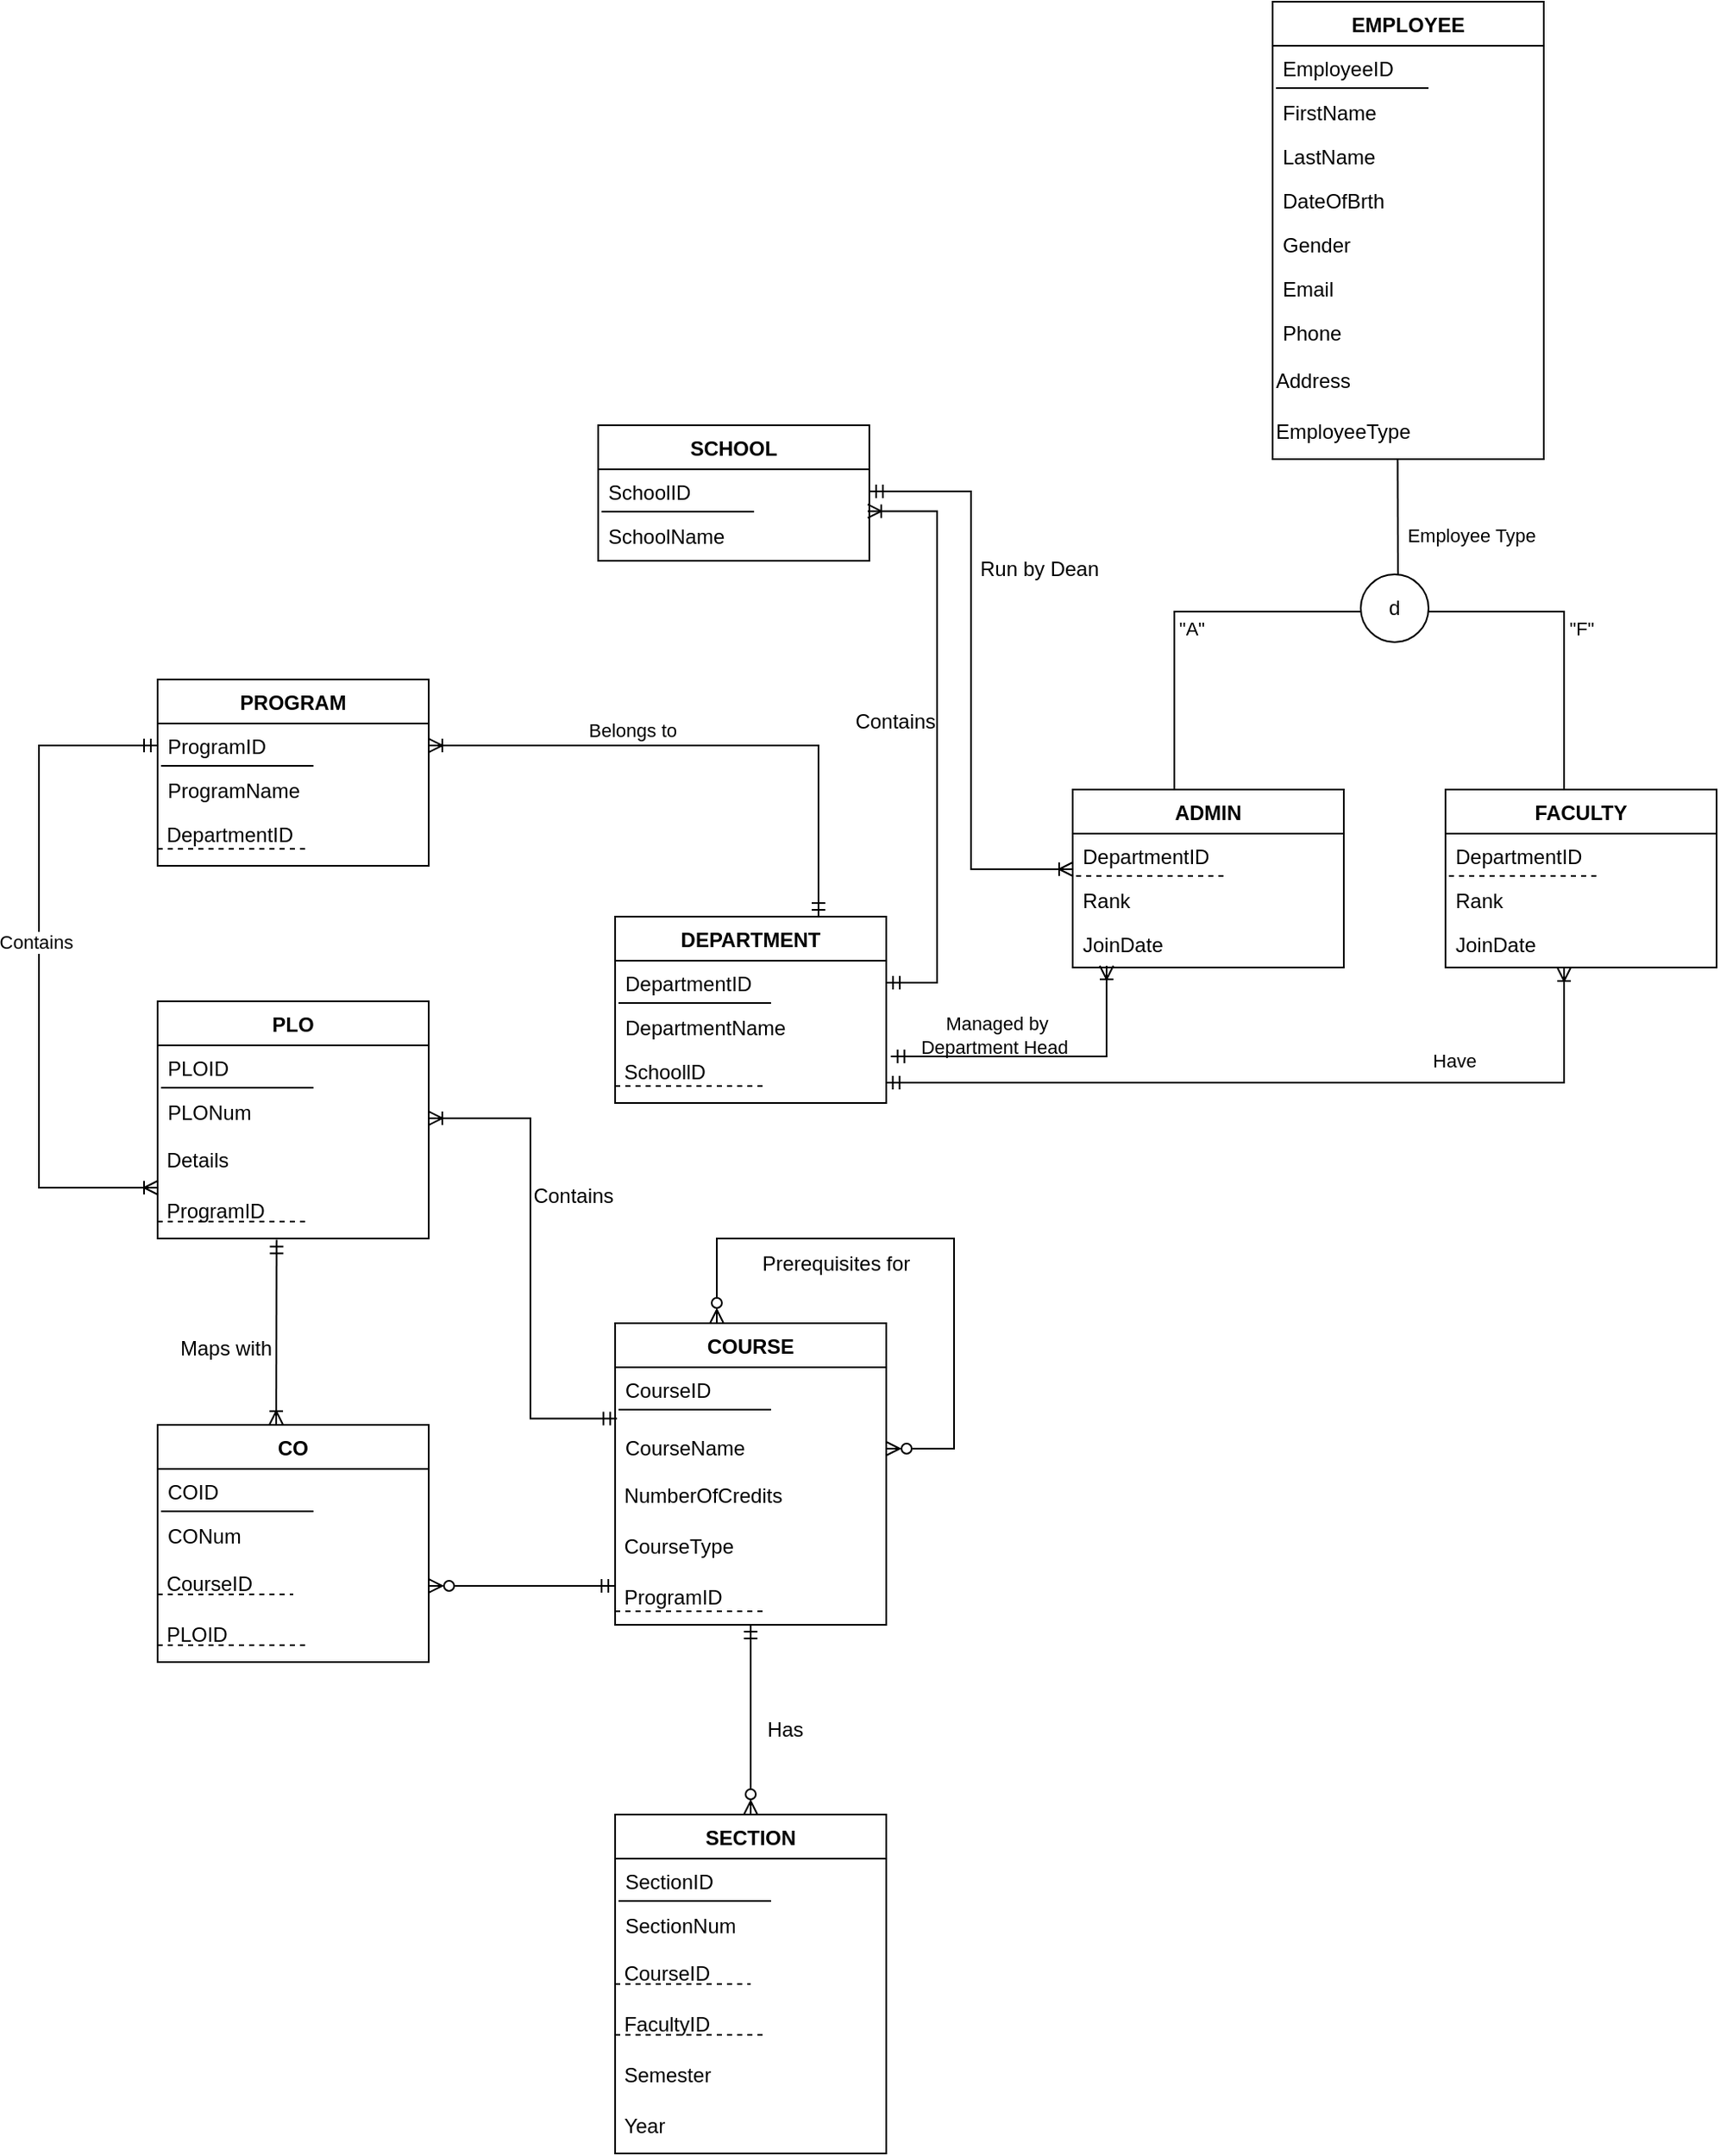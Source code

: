 <mxfile version="20.6.0" type="github">
  <diagram id="C5RBs43oDa-KdzZeNtuy" name="Page-1">
    <mxGraphModel dx="2074" dy="699" grid="1" gridSize="10" guides="1" tooltips="1" connect="1" arrows="1" fold="1" page="1" pageScale="1" pageWidth="827" pageHeight="1169" math="0" shadow="0">
      <root>
        <mxCell id="WIyWlLk6GJQsqaUBKTNV-0" />
        <mxCell id="WIyWlLk6GJQsqaUBKTNV-1" parent="WIyWlLk6GJQsqaUBKTNV-0" />
        <mxCell id="CyVpAFa2aRogbyEzgi_W-122" value="EMPLOYEE" style="swimlane;fontStyle=1;align=center;verticalAlign=top;childLayout=stackLayout;horizontal=1;startSize=26;horizontalStack=0;resizeParent=1;resizeLast=0;collapsible=1;marginBottom=0;rounded=0;shadow=0;strokeWidth=1;" vertex="1" parent="WIyWlLk6GJQsqaUBKTNV-1">
          <mxGeometry x="508" y="120" width="160" height="270" as="geometry">
            <mxRectangle x="550" y="140" width="160" height="26" as="alternateBounds" />
          </mxGeometry>
        </mxCell>
        <mxCell id="CyVpAFa2aRogbyEzgi_W-123" value="EmployeeID" style="text;align=left;verticalAlign=top;spacingLeft=4;spacingRight=4;overflow=hidden;rotatable=0;points=[[0,0.5],[1,0.5]];portConstraint=eastwest;" vertex="1" parent="CyVpAFa2aRogbyEzgi_W-122">
          <mxGeometry y="26" width="160" height="26" as="geometry" />
        </mxCell>
        <mxCell id="CyVpAFa2aRogbyEzgi_W-124" value="" style="endArrow=none;html=1;rounded=0;" edge="1" parent="CyVpAFa2aRogbyEzgi_W-122">
          <mxGeometry width="50" height="50" relative="1" as="geometry">
            <mxPoint x="2" y="51" as="sourcePoint" />
            <mxPoint x="92" y="51" as="targetPoint" />
          </mxGeometry>
        </mxCell>
        <mxCell id="CyVpAFa2aRogbyEzgi_W-125" value="FirstName" style="text;align=left;verticalAlign=top;spacingLeft=4;spacingRight=4;overflow=hidden;rotatable=0;points=[[0,0.5],[1,0.5]];portConstraint=eastwest;rounded=0;shadow=0;html=0;" vertex="1" parent="CyVpAFa2aRogbyEzgi_W-122">
          <mxGeometry y="52" width="160" height="26" as="geometry" />
        </mxCell>
        <mxCell id="CyVpAFa2aRogbyEzgi_W-126" value="LastName" style="text;align=left;verticalAlign=top;spacingLeft=4;spacingRight=4;overflow=hidden;rotatable=0;points=[[0,0.5],[1,0.5]];portConstraint=eastwest;rounded=0;shadow=0;html=0;" vertex="1" parent="CyVpAFa2aRogbyEzgi_W-122">
          <mxGeometry y="78" width="160" height="26" as="geometry" />
        </mxCell>
        <mxCell id="CyVpAFa2aRogbyEzgi_W-127" value="DateOfBrth" style="text;align=left;verticalAlign=top;spacingLeft=4;spacingRight=4;overflow=hidden;rotatable=0;points=[[0,0.5],[1,0.5]];portConstraint=eastwest;rounded=0;shadow=0;html=0;" vertex="1" parent="CyVpAFa2aRogbyEzgi_W-122">
          <mxGeometry y="104" width="160" height="26" as="geometry" />
        </mxCell>
        <mxCell id="CyVpAFa2aRogbyEzgi_W-128" value="Gender&#xa;" style="text;align=left;verticalAlign=top;spacingLeft=4;spacingRight=4;overflow=hidden;rotatable=0;points=[[0,0.5],[1,0.5]];portConstraint=eastwest;rounded=0;shadow=0;html=0;" vertex="1" parent="CyVpAFa2aRogbyEzgi_W-122">
          <mxGeometry y="130" width="160" height="26" as="geometry" />
        </mxCell>
        <mxCell id="CyVpAFa2aRogbyEzgi_W-129" value="Email" style="text;align=left;verticalAlign=top;spacingLeft=4;spacingRight=4;overflow=hidden;rotatable=0;points=[[0,0.5],[1,0.5]];portConstraint=eastwest;" vertex="1" parent="CyVpAFa2aRogbyEzgi_W-122">
          <mxGeometry y="156" width="160" height="26" as="geometry" />
        </mxCell>
        <mxCell id="CyVpAFa2aRogbyEzgi_W-130" value="Phone" style="text;align=left;verticalAlign=top;spacingLeft=4;spacingRight=4;overflow=hidden;rotatable=0;points=[[0,0.5],[1,0.5]];portConstraint=eastwest;" vertex="1" parent="CyVpAFa2aRogbyEzgi_W-122">
          <mxGeometry y="182" width="160" height="28" as="geometry" />
        </mxCell>
        <mxCell id="CyVpAFa2aRogbyEzgi_W-131" value="Address" style="text;html=1;align=left;verticalAlign=top;resizable=0;points=[];autosize=1;strokeColor=none;fillColor=none;" vertex="1" parent="CyVpAFa2aRogbyEzgi_W-122">
          <mxGeometry y="210" width="160" height="30" as="geometry" />
        </mxCell>
        <mxCell id="CyVpAFa2aRogbyEzgi_W-132" value="EmployeeType" style="text;html=1;align=left;verticalAlign=top;resizable=0;points=[];autosize=1;strokeColor=none;fillColor=none;" vertex="1" parent="CyVpAFa2aRogbyEzgi_W-122">
          <mxGeometry y="240" width="160" height="30" as="geometry" />
        </mxCell>
        <mxCell id="CyVpAFa2aRogbyEzgi_W-133" value="" style="endArrow=none;html=1;rounded=0;entryX=0.461;entryY=0.994;entryDx=0;entryDy=0;entryPerimeter=0;" edge="1" parent="WIyWlLk6GJQsqaUBKTNV-1" target="CyVpAFa2aRogbyEzgi_W-132">
          <mxGeometry width="50" height="50" relative="1" as="geometry">
            <mxPoint x="582" y="470" as="sourcePoint" />
            <mxPoint x="630" y="410" as="targetPoint" />
          </mxGeometry>
        </mxCell>
        <mxCell id="CyVpAFa2aRogbyEzgi_W-134" value="d" style="ellipse;whiteSpace=wrap;html=1;aspect=fixed;" vertex="1" parent="WIyWlLk6GJQsqaUBKTNV-1">
          <mxGeometry x="560" y="458" width="40" height="40" as="geometry" />
        </mxCell>
        <mxCell id="CyVpAFa2aRogbyEzgi_W-135" value="" style="endArrow=none;html=1;rounded=0;edgeStyle=orthogonalEdgeStyle;entryX=0;entryY=0.55;entryDx=0;entryDy=0;entryPerimeter=0;" edge="1" parent="WIyWlLk6GJQsqaUBKTNV-1" target="CyVpAFa2aRogbyEzgi_W-134">
          <mxGeometry width="50" height="50" relative="1" as="geometry">
            <mxPoint x="450" y="590" as="sourcePoint" />
            <mxPoint x="550" y="480" as="targetPoint" />
            <Array as="points">
              <mxPoint x="450" y="480" />
            </Array>
          </mxGeometry>
        </mxCell>
        <mxCell id="CyVpAFa2aRogbyEzgi_W-136" value="ADMIN" style="swimlane;fontStyle=1;align=center;verticalAlign=top;childLayout=stackLayout;horizontal=1;startSize=26;horizontalStack=0;resizeParent=1;resizeLast=0;collapsible=1;marginBottom=0;rounded=0;shadow=0;strokeWidth=1;" vertex="1" parent="WIyWlLk6GJQsqaUBKTNV-1">
          <mxGeometry x="390" y="585" width="160" height="105" as="geometry">
            <mxRectangle x="550" y="140" width="160" height="26" as="alternateBounds" />
          </mxGeometry>
        </mxCell>
        <mxCell id="CyVpAFa2aRogbyEzgi_W-137" value="DepartmentID" style="text;align=left;verticalAlign=top;spacingLeft=4;spacingRight=4;overflow=hidden;rotatable=0;points=[[0,0.5],[1,0.5]];portConstraint=eastwest;" vertex="1" parent="CyVpAFa2aRogbyEzgi_W-136">
          <mxGeometry y="26" width="160" height="26" as="geometry" />
        </mxCell>
        <mxCell id="CyVpAFa2aRogbyEzgi_W-138" value="" style="endArrow=none;html=1;rounded=0;dashed=1;" edge="1" parent="CyVpAFa2aRogbyEzgi_W-136">
          <mxGeometry width="50" height="50" relative="1" as="geometry">
            <mxPoint x="2" y="51" as="sourcePoint" />
            <mxPoint x="92" y="51" as="targetPoint" />
          </mxGeometry>
        </mxCell>
        <mxCell id="CyVpAFa2aRogbyEzgi_W-139" value="Rank" style="text;align=left;verticalAlign=top;spacingLeft=4;spacingRight=4;overflow=hidden;rotatable=0;points=[[0,0.5],[1,0.5]];portConstraint=eastwest;rounded=0;shadow=0;html=0;" vertex="1" parent="CyVpAFa2aRogbyEzgi_W-136">
          <mxGeometry y="52" width="160" height="26" as="geometry" />
        </mxCell>
        <mxCell id="CyVpAFa2aRogbyEzgi_W-140" value="JoinDate " style="text;align=left;verticalAlign=top;spacingLeft=4;spacingRight=4;overflow=hidden;rotatable=0;points=[[0,0.5],[1,0.5]];portConstraint=eastwest;rounded=0;shadow=0;html=0;" vertex="1" parent="CyVpAFa2aRogbyEzgi_W-136">
          <mxGeometry y="78" width="160" height="26" as="geometry" />
        </mxCell>
        <mxCell id="CyVpAFa2aRogbyEzgi_W-141" value="FACULTY" style="swimlane;fontStyle=1;align=center;verticalAlign=top;childLayout=stackLayout;horizontal=1;startSize=26;horizontalStack=0;resizeParent=1;resizeLast=0;collapsible=1;marginBottom=0;rounded=0;shadow=0;strokeWidth=1;" vertex="1" parent="WIyWlLk6GJQsqaUBKTNV-1">
          <mxGeometry x="610" y="585" width="160" height="105" as="geometry">
            <mxRectangle x="550" y="140" width="160" height="26" as="alternateBounds" />
          </mxGeometry>
        </mxCell>
        <mxCell id="CyVpAFa2aRogbyEzgi_W-142" value="DepartmentID" style="text;align=left;verticalAlign=top;spacingLeft=4;spacingRight=4;overflow=hidden;rotatable=0;points=[[0,0.5],[1,0.5]];portConstraint=eastwest;" vertex="1" parent="CyVpAFa2aRogbyEzgi_W-141">
          <mxGeometry y="26" width="160" height="26" as="geometry" />
        </mxCell>
        <mxCell id="CyVpAFa2aRogbyEzgi_W-143" value="" style="endArrow=none;html=1;rounded=0;dashed=1;" edge="1" parent="CyVpAFa2aRogbyEzgi_W-141">
          <mxGeometry width="50" height="50" relative="1" as="geometry">
            <mxPoint x="2" y="51" as="sourcePoint" />
            <mxPoint x="92" y="51" as="targetPoint" />
          </mxGeometry>
        </mxCell>
        <mxCell id="CyVpAFa2aRogbyEzgi_W-144" value="Rank" style="text;align=left;verticalAlign=top;spacingLeft=4;spacingRight=4;overflow=hidden;rotatable=0;points=[[0,0.5],[1,0.5]];portConstraint=eastwest;rounded=0;shadow=0;html=0;" vertex="1" parent="CyVpAFa2aRogbyEzgi_W-141">
          <mxGeometry y="52" width="160" height="26" as="geometry" />
        </mxCell>
        <mxCell id="CyVpAFa2aRogbyEzgi_W-145" value="JoinDate " style="text;align=left;verticalAlign=top;spacingLeft=4;spacingRight=4;overflow=hidden;rotatable=0;points=[[0,0.5],[1,0.5]];portConstraint=eastwest;rounded=0;shadow=0;html=0;" vertex="1" parent="CyVpAFa2aRogbyEzgi_W-141">
          <mxGeometry y="78" width="160" height="26" as="geometry" />
        </mxCell>
        <mxCell id="CyVpAFa2aRogbyEzgi_W-146" value="" style="endArrow=none;html=1;rounded=0;edgeStyle=orthogonalEdgeStyle;entryX=1;entryY=0.5;entryDx=0;entryDy=0;" edge="1" parent="WIyWlLk6GJQsqaUBKTNV-1" target="CyVpAFa2aRogbyEzgi_W-134">
          <mxGeometry width="50" height="50" relative="1" as="geometry">
            <mxPoint x="680" y="585" as="sourcePoint" />
            <mxPoint x="790" y="475" as="targetPoint" />
            <Array as="points">
              <mxPoint x="680" y="480" />
              <mxPoint x="600" y="480" />
            </Array>
          </mxGeometry>
        </mxCell>
        <mxCell id="CyVpAFa2aRogbyEzgi_W-147" value="SCHOOL" style="swimlane;fontStyle=1;align=center;verticalAlign=top;childLayout=stackLayout;horizontal=1;startSize=26;horizontalStack=0;resizeParent=1;resizeLast=0;collapsible=1;marginBottom=0;rounded=0;shadow=0;strokeWidth=1;" vertex="1" parent="WIyWlLk6GJQsqaUBKTNV-1">
          <mxGeometry x="110" y="370" width="160" height="80" as="geometry">
            <mxRectangle x="550" y="140" width="160" height="26" as="alternateBounds" />
          </mxGeometry>
        </mxCell>
        <mxCell id="CyVpAFa2aRogbyEzgi_W-148" value="SchoolID" style="text;align=left;verticalAlign=top;spacingLeft=4;spacingRight=4;overflow=hidden;rotatable=0;points=[[0,0.5],[1,0.5]];portConstraint=eastwest;" vertex="1" parent="CyVpAFa2aRogbyEzgi_W-147">
          <mxGeometry y="26" width="160" height="26" as="geometry" />
        </mxCell>
        <mxCell id="CyVpAFa2aRogbyEzgi_W-149" value="" style="endArrow=none;html=1;rounded=0;" edge="1" parent="CyVpAFa2aRogbyEzgi_W-147">
          <mxGeometry width="50" height="50" relative="1" as="geometry">
            <mxPoint x="2" y="51" as="sourcePoint" />
            <mxPoint x="92" y="51" as="targetPoint" />
          </mxGeometry>
        </mxCell>
        <mxCell id="CyVpAFa2aRogbyEzgi_W-150" value="SchoolName" style="text;align=left;verticalAlign=top;spacingLeft=4;spacingRight=4;overflow=hidden;rotatable=0;points=[[0,0.5],[1,0.5]];portConstraint=eastwest;rounded=0;shadow=0;html=0;" vertex="1" parent="CyVpAFa2aRogbyEzgi_W-147">
          <mxGeometry y="52" width="160" height="26" as="geometry" />
        </mxCell>
        <mxCell id="CyVpAFa2aRogbyEzgi_W-151" value="" style="endArrow=ERoneToMany;html=1;rounded=0;edgeStyle=elbowEdgeStyle;exitX=1;exitY=0.5;exitDx=0;exitDy=0;startArrow=ERmandOne;startFill=0;endFill=0;" edge="1" parent="WIyWlLk6GJQsqaUBKTNV-1" source="CyVpAFa2aRogbyEzgi_W-148">
          <mxGeometry width="50" height="50" relative="1" as="geometry">
            <mxPoint x="390" y="470" as="sourcePoint" />
            <mxPoint x="390" y="632" as="targetPoint" />
          </mxGeometry>
        </mxCell>
        <mxCell id="CyVpAFa2aRogbyEzgi_W-152" value="Run by Dean" style="text;html=1;align=center;verticalAlign=middle;resizable=0;points=[];autosize=1;strokeColor=none;fillColor=none;" vertex="1" parent="WIyWlLk6GJQsqaUBKTNV-1">
          <mxGeometry x="325" y="440" width="90" height="30" as="geometry" />
        </mxCell>
        <mxCell id="CyVpAFa2aRogbyEzgi_W-153" value="DEPARTMENT" style="swimlane;fontStyle=1;align=center;verticalAlign=top;childLayout=stackLayout;horizontal=1;startSize=26;horizontalStack=0;resizeParent=1;resizeLast=0;collapsible=1;marginBottom=0;rounded=0;shadow=0;strokeWidth=1;" vertex="1" parent="WIyWlLk6GJQsqaUBKTNV-1">
          <mxGeometry x="120" y="660" width="160" height="110" as="geometry">
            <mxRectangle x="550" y="140" width="160" height="26" as="alternateBounds" />
          </mxGeometry>
        </mxCell>
        <mxCell id="CyVpAFa2aRogbyEzgi_W-154" value="DepartmentID" style="text;align=left;verticalAlign=top;spacingLeft=4;spacingRight=4;overflow=hidden;rotatable=0;points=[[0,0.5],[1,0.5]];portConstraint=eastwest;" vertex="1" parent="CyVpAFa2aRogbyEzgi_W-153">
          <mxGeometry y="26" width="160" height="26" as="geometry" />
        </mxCell>
        <mxCell id="CyVpAFa2aRogbyEzgi_W-155" value="" style="endArrow=none;html=1;rounded=0;" edge="1" parent="CyVpAFa2aRogbyEzgi_W-153">
          <mxGeometry width="50" height="50" relative="1" as="geometry">
            <mxPoint x="2" y="51" as="sourcePoint" />
            <mxPoint x="92" y="51" as="targetPoint" />
          </mxGeometry>
        </mxCell>
        <mxCell id="CyVpAFa2aRogbyEzgi_W-156" value="DepartmentName" style="text;align=left;verticalAlign=top;spacingLeft=4;spacingRight=4;overflow=hidden;rotatable=0;points=[[0,0.5],[1,0.5]];portConstraint=eastwest;rounded=0;shadow=0;html=0;" vertex="1" parent="CyVpAFa2aRogbyEzgi_W-153">
          <mxGeometry y="52" width="160" height="26" as="geometry" />
        </mxCell>
        <mxCell id="CyVpAFa2aRogbyEzgi_W-157" value="&amp;nbsp;SchoollD" style="text;html=1;align=left;verticalAlign=top;resizable=0;points=[];autosize=1;strokeColor=none;fillColor=none;" vertex="1" parent="CyVpAFa2aRogbyEzgi_W-153">
          <mxGeometry y="78" width="160" height="30" as="geometry" />
        </mxCell>
        <mxCell id="CyVpAFa2aRogbyEzgi_W-158" value="" style="endArrow=none;dashed=1;html=1;rounded=0;" edge="1" parent="CyVpAFa2aRogbyEzgi_W-153">
          <mxGeometry width="50" height="50" relative="1" as="geometry">
            <mxPoint y="100" as="sourcePoint" />
            <mxPoint x="90" y="100" as="targetPoint" />
            <Array as="points" />
          </mxGeometry>
        </mxCell>
        <mxCell id="CyVpAFa2aRogbyEzgi_W-159" value="" style="endArrow=ERoneToMany;html=1;rounded=0;edgeStyle=elbowEdgeStyle;entryX=0.994;entryY=0.951;entryDx=0;entryDy=0;entryPerimeter=0;exitX=1;exitY=0.5;exitDx=0;exitDy=0;startArrow=ERmandOne;startFill=0;endFill=0;" edge="1" parent="WIyWlLk6GJQsqaUBKTNV-1" source="CyVpAFa2aRogbyEzgi_W-154" target="CyVpAFa2aRogbyEzgi_W-148">
          <mxGeometry width="50" height="50" relative="1" as="geometry">
            <mxPoint x="330" y="680" as="sourcePoint" />
            <mxPoint x="290" y="430" as="targetPoint" />
            <Array as="points">
              <mxPoint x="310" y="560" />
            </Array>
          </mxGeometry>
        </mxCell>
        <mxCell id="CyVpAFa2aRogbyEzgi_W-160" value="Contains" style="text;html=1;align=center;verticalAlign=middle;resizable=0;points=[];autosize=1;strokeColor=none;fillColor=none;" vertex="1" parent="WIyWlLk6GJQsqaUBKTNV-1">
          <mxGeometry x="250" y="530" width="70" height="30" as="geometry" />
        </mxCell>
        <mxCell id="CyVpAFa2aRogbyEzgi_W-161" value="" style="endArrow=ERoneToMany;html=1;rounded=0;edgeStyle=elbowEdgeStyle;startArrow=ERmandOne;startFill=0;endFill=0;exitX=1.017;exitY=0.152;exitDx=0;exitDy=0;exitPerimeter=0;" edge="1" parent="WIyWlLk6GJQsqaUBKTNV-1" source="CyVpAFa2aRogbyEzgi_W-157" target="CyVpAFa2aRogbyEzgi_W-140">
          <mxGeometry width="50" height="50" relative="1" as="geometry">
            <mxPoint x="290" y="730" as="sourcePoint" />
            <mxPoint x="445.52" y="710" as="targetPoint" />
            <Array as="points">
              <mxPoint x="410" y="750" />
              <mxPoint x="440" y="740" />
              <mxPoint x="440" y="760" />
              <mxPoint x="450" y="879.27" />
            </Array>
          </mxGeometry>
        </mxCell>
        <mxCell id="CyVpAFa2aRogbyEzgi_W-162" value="Managed by &lt;br style=&quot;font-size: 11px;&quot;&gt;Department Head&amp;nbsp;" style="text;html=1;align=center;verticalAlign=middle;resizable=0;points=[];autosize=1;strokeColor=none;fillColor=none;fontSize=11;" vertex="1" parent="WIyWlLk6GJQsqaUBKTNV-1">
          <mxGeometry x="290" y="710" width="110" height="40" as="geometry" />
        </mxCell>
        <mxCell id="CyVpAFa2aRogbyEzgi_W-163" value="" style="endArrow=ERoneToMany;html=1;rounded=0;edgeStyle=elbowEdgeStyle;startArrow=ERmandOne;startFill=0;endFill=0;exitX=0.999;exitY=0.667;exitDx=0;exitDy=0;exitPerimeter=0;" edge="1" parent="WIyWlLk6GJQsqaUBKTNV-1" source="CyVpAFa2aRogbyEzgi_W-157">
          <mxGeometry width="50" height="50" relative="1" as="geometry">
            <mxPoint x="292.72" y="742.56" as="sourcePoint" />
            <mxPoint x="680" y="690" as="targetPoint" />
            <Array as="points">
              <mxPoint x="680" y="780" />
              <mxPoint x="420" y="750" />
              <mxPoint x="450" y="750" />
              <mxPoint x="450" y="770" />
              <mxPoint x="460" y="889.27" />
            </Array>
          </mxGeometry>
        </mxCell>
        <mxCell id="CyVpAFa2aRogbyEzgi_W-164" value="Have" style="text;html=1;align=center;verticalAlign=middle;resizable=0;points=[];autosize=1;strokeColor=none;fillColor=none;fontSize=11;" vertex="1" parent="WIyWlLk6GJQsqaUBKTNV-1">
          <mxGeometry x="590" y="730" width="50" height="30" as="geometry" />
        </mxCell>
        <mxCell id="CyVpAFa2aRogbyEzgi_W-165" value="PROGRAM" style="swimlane;fontStyle=1;align=center;verticalAlign=top;childLayout=stackLayout;horizontal=1;startSize=26;horizontalStack=0;resizeParent=1;resizeLast=0;collapsible=1;marginBottom=0;rounded=0;shadow=0;strokeWidth=1;" vertex="1" parent="WIyWlLk6GJQsqaUBKTNV-1">
          <mxGeometry x="-150" y="520" width="160" height="110" as="geometry">
            <mxRectangle x="550" y="140" width="160" height="26" as="alternateBounds" />
          </mxGeometry>
        </mxCell>
        <mxCell id="CyVpAFa2aRogbyEzgi_W-166" value="ProgramID" style="text;align=left;verticalAlign=top;spacingLeft=4;spacingRight=4;overflow=hidden;rotatable=0;points=[[0,0.5],[1,0.5]];portConstraint=eastwest;" vertex="1" parent="CyVpAFa2aRogbyEzgi_W-165">
          <mxGeometry y="26" width="160" height="26" as="geometry" />
        </mxCell>
        <mxCell id="CyVpAFa2aRogbyEzgi_W-167" value="" style="endArrow=none;html=1;rounded=0;" edge="1" parent="CyVpAFa2aRogbyEzgi_W-165">
          <mxGeometry width="50" height="50" relative="1" as="geometry">
            <mxPoint x="2" y="51" as="sourcePoint" />
            <mxPoint x="92" y="51" as="targetPoint" />
          </mxGeometry>
        </mxCell>
        <mxCell id="CyVpAFa2aRogbyEzgi_W-168" value="ProgramName" style="text;align=left;verticalAlign=top;spacingLeft=4;spacingRight=4;overflow=hidden;rotatable=0;points=[[0,0.5],[1,0.5]];portConstraint=eastwest;rounded=0;shadow=0;html=0;" vertex="1" parent="CyVpAFa2aRogbyEzgi_W-165">
          <mxGeometry y="52" width="160" height="26" as="geometry" />
        </mxCell>
        <mxCell id="CyVpAFa2aRogbyEzgi_W-169" value="&amp;nbsp;DepartmentID" style="text;html=1;align=left;verticalAlign=top;resizable=0;points=[];autosize=1;strokeColor=none;fillColor=none;" vertex="1" parent="CyVpAFa2aRogbyEzgi_W-165">
          <mxGeometry y="78" width="160" height="30" as="geometry" />
        </mxCell>
        <mxCell id="CyVpAFa2aRogbyEzgi_W-170" value="" style="endArrow=none;dashed=1;html=1;rounded=0;" edge="1" parent="CyVpAFa2aRogbyEzgi_W-165">
          <mxGeometry width="50" height="50" relative="1" as="geometry">
            <mxPoint y="100" as="sourcePoint" />
            <mxPoint x="90" y="100" as="targetPoint" />
            <Array as="points" />
          </mxGeometry>
        </mxCell>
        <mxCell id="CyVpAFa2aRogbyEzgi_W-171" value="" style="endArrow=ERoneToMany;html=1;rounded=0;edgeStyle=elbowEdgeStyle;startArrow=ERmandOne;startFill=0;endFill=0;entryX=1;entryY=0.5;entryDx=0;entryDy=0;exitX=0.75;exitY=0;exitDx=0;exitDy=0;" edge="1" parent="WIyWlLk6GJQsqaUBKTNV-1" source="CyVpAFa2aRogbyEzgi_W-153" target="CyVpAFa2aRogbyEzgi_W-166">
          <mxGeometry width="50" height="50" relative="1" as="geometry">
            <mxPoint x="240" y="620" as="sourcePoint" />
            <mxPoint x="240" y="541" as="targetPoint" />
            <Array as="points">
              <mxPoint x="240" y="570" />
              <mxPoint x="270" y="592" />
              <mxPoint x="270" y="612" />
              <mxPoint x="280" y="731.27" />
            </Array>
          </mxGeometry>
        </mxCell>
        <mxCell id="CyVpAFa2aRogbyEzgi_W-172" value="Belongs to" style="text;html=1;align=center;verticalAlign=middle;resizable=0;points=[];autosize=1;strokeColor=none;fillColor=none;fontSize=11;" vertex="1" parent="WIyWlLk6GJQsqaUBKTNV-1">
          <mxGeometry x="90" y="535" width="80" height="30" as="geometry" />
        </mxCell>
        <mxCell id="CyVpAFa2aRogbyEzgi_W-173" value="Employee Type" style="text;html=1;align=center;verticalAlign=middle;resizable=0;points=[];autosize=1;strokeColor=none;fillColor=none;fontSize=11;" vertex="1" parent="WIyWlLk6GJQsqaUBKTNV-1">
          <mxGeometry x="575" y="420" width="100" height="30" as="geometry" />
        </mxCell>
        <mxCell id="CyVpAFa2aRogbyEzgi_W-174" value="&quot;A&quot;" style="text;html=1;align=center;verticalAlign=middle;resizable=0;points=[];autosize=1;strokeColor=none;fillColor=none;fontSize=11;" vertex="1" parent="WIyWlLk6GJQsqaUBKTNV-1">
          <mxGeometry x="440" y="475" width="40" height="30" as="geometry" />
        </mxCell>
        <mxCell id="CyVpAFa2aRogbyEzgi_W-175" value="&quot;F&quot;" style="text;html=1;align=center;verticalAlign=middle;resizable=0;points=[];autosize=1;strokeColor=none;fillColor=none;fontSize=11;" vertex="1" parent="WIyWlLk6GJQsqaUBKTNV-1">
          <mxGeometry x="670" y="475" width="40" height="30" as="geometry" />
        </mxCell>
        <mxCell id="CyVpAFa2aRogbyEzgi_W-176" value="PLO" style="swimlane;fontStyle=1;align=center;verticalAlign=top;childLayout=stackLayout;horizontal=1;startSize=26;horizontalStack=0;resizeParent=1;resizeLast=0;collapsible=1;marginBottom=0;rounded=0;shadow=0;strokeWidth=1;" vertex="1" parent="WIyWlLk6GJQsqaUBKTNV-1">
          <mxGeometry x="-150" y="710" width="160" height="140" as="geometry">
            <mxRectangle x="550" y="140" width="160" height="26" as="alternateBounds" />
          </mxGeometry>
        </mxCell>
        <mxCell id="CyVpAFa2aRogbyEzgi_W-177" value="PLOID" style="text;align=left;verticalAlign=top;spacingLeft=4;spacingRight=4;overflow=hidden;rotatable=0;points=[[0,0.5],[1,0.5]];portConstraint=eastwest;" vertex="1" parent="CyVpAFa2aRogbyEzgi_W-176">
          <mxGeometry y="26" width="160" height="26" as="geometry" />
        </mxCell>
        <mxCell id="CyVpAFa2aRogbyEzgi_W-178" value="" style="endArrow=none;html=1;rounded=0;" edge="1" parent="CyVpAFa2aRogbyEzgi_W-176">
          <mxGeometry width="50" height="50" relative="1" as="geometry">
            <mxPoint x="2" y="51" as="sourcePoint" />
            <mxPoint x="92" y="51" as="targetPoint" />
          </mxGeometry>
        </mxCell>
        <mxCell id="CyVpAFa2aRogbyEzgi_W-179" value="PLONum" style="text;align=left;verticalAlign=top;spacingLeft=4;spacingRight=4;overflow=hidden;rotatable=0;points=[[0,0.5],[1,0.5]];portConstraint=eastwest;rounded=0;shadow=0;html=0;" vertex="1" parent="CyVpAFa2aRogbyEzgi_W-176">
          <mxGeometry y="52" width="160" height="28" as="geometry" />
        </mxCell>
        <mxCell id="CyVpAFa2aRogbyEzgi_W-180" value="&amp;nbsp;Details" style="text;html=1;align=left;verticalAlign=top;resizable=0;points=[];autosize=1;strokeColor=none;fillColor=none;" vertex="1" parent="CyVpAFa2aRogbyEzgi_W-176">
          <mxGeometry y="80" width="160" height="30" as="geometry" />
        </mxCell>
        <mxCell id="CyVpAFa2aRogbyEzgi_W-181" value="&amp;nbsp;ProgramID" style="text;html=1;align=left;verticalAlign=top;resizable=0;points=[];autosize=1;strokeColor=none;fillColor=none;" vertex="1" parent="CyVpAFa2aRogbyEzgi_W-176">
          <mxGeometry y="110" width="160" height="30" as="geometry" />
        </mxCell>
        <mxCell id="CyVpAFa2aRogbyEzgi_W-182" value="" style="endArrow=none;dashed=1;html=1;rounded=0;" edge="1" parent="CyVpAFa2aRogbyEzgi_W-176">
          <mxGeometry width="50" height="50" relative="1" as="geometry">
            <mxPoint y="130" as="sourcePoint" />
            <mxPoint x="90" y="130" as="targetPoint" />
            <Array as="points">
              <mxPoint x="50" y="130" />
            </Array>
          </mxGeometry>
        </mxCell>
        <mxCell id="CyVpAFa2aRogbyEzgi_W-183" value="" style="endArrow=ERoneToMany;html=1;rounded=0;edgeStyle=elbowEdgeStyle;exitX=0;exitY=0.5;exitDx=0;exitDy=0;startArrow=ERmandOne;startFill=0;endFill=0;" edge="1" parent="WIyWlLk6GJQsqaUBKTNV-1" source="CyVpAFa2aRogbyEzgi_W-166">
          <mxGeometry width="50" height="50" relative="1" as="geometry">
            <mxPoint x="-310" y="585" as="sourcePoint" />
            <mxPoint x="-150" y="820" as="targetPoint" />
            <Array as="points">
              <mxPoint x="-220" y="660" />
            </Array>
          </mxGeometry>
        </mxCell>
        <mxCell id="CyVpAFa2aRogbyEzgi_W-184" value="Contains" style="edgeLabel;html=1;align=center;verticalAlign=middle;resizable=0;points=[];fontSize=11;" vertex="1" connectable="0" parent="CyVpAFa2aRogbyEzgi_W-183">
          <mxGeometry x="-0.076" y="-2" relative="1" as="geometry">
            <mxPoint as="offset" />
          </mxGeometry>
        </mxCell>
        <mxCell id="CyVpAFa2aRogbyEzgi_W-185" value="CO" style="swimlane;fontStyle=1;align=center;verticalAlign=top;childLayout=stackLayout;horizontal=1;startSize=26;horizontalStack=0;resizeParent=1;resizeLast=0;collapsible=1;marginBottom=0;rounded=0;shadow=0;strokeWidth=1;" vertex="1" parent="WIyWlLk6GJQsqaUBKTNV-1">
          <mxGeometry x="-150" y="960" width="160" height="140" as="geometry">
            <mxRectangle x="550" y="140" width="160" height="26" as="alternateBounds" />
          </mxGeometry>
        </mxCell>
        <mxCell id="CyVpAFa2aRogbyEzgi_W-186" value="COID" style="text;align=left;verticalAlign=top;spacingLeft=4;spacingRight=4;overflow=hidden;rotatable=0;points=[[0,0.5],[1,0.5]];portConstraint=eastwest;" vertex="1" parent="CyVpAFa2aRogbyEzgi_W-185">
          <mxGeometry y="26" width="160" height="26" as="geometry" />
        </mxCell>
        <mxCell id="CyVpAFa2aRogbyEzgi_W-187" value="" style="endArrow=none;html=1;rounded=0;" edge="1" parent="CyVpAFa2aRogbyEzgi_W-185">
          <mxGeometry width="50" height="50" relative="1" as="geometry">
            <mxPoint x="2" y="51" as="sourcePoint" />
            <mxPoint x="92" y="51" as="targetPoint" />
          </mxGeometry>
        </mxCell>
        <mxCell id="CyVpAFa2aRogbyEzgi_W-188" value="CONum" style="text;align=left;verticalAlign=top;spacingLeft=4;spacingRight=4;overflow=hidden;rotatable=0;points=[[0,0.5],[1,0.5]];portConstraint=eastwest;rounded=0;shadow=0;html=0;" vertex="1" parent="CyVpAFa2aRogbyEzgi_W-185">
          <mxGeometry y="52" width="160" height="28" as="geometry" />
        </mxCell>
        <mxCell id="CyVpAFa2aRogbyEzgi_W-189" value="&amp;nbsp;CourseID" style="text;html=1;align=left;verticalAlign=top;resizable=0;points=[];autosize=1;strokeColor=none;fillColor=none;" vertex="1" parent="CyVpAFa2aRogbyEzgi_W-185">
          <mxGeometry y="80" width="160" height="30" as="geometry" />
        </mxCell>
        <mxCell id="CyVpAFa2aRogbyEzgi_W-190" value="" style="endArrow=none;dashed=1;html=1;rounded=0;fontSize=12;" edge="1" parent="CyVpAFa2aRogbyEzgi_W-185">
          <mxGeometry width="50" height="50" relative="1" as="geometry">
            <mxPoint y="100" as="sourcePoint" />
            <mxPoint x="80" y="100" as="targetPoint" />
          </mxGeometry>
        </mxCell>
        <mxCell id="CyVpAFa2aRogbyEzgi_W-191" value="&amp;nbsp;PLOID" style="text;html=1;align=left;verticalAlign=top;resizable=0;points=[];autosize=1;strokeColor=none;fillColor=none;" vertex="1" parent="CyVpAFa2aRogbyEzgi_W-185">
          <mxGeometry y="110" width="160" height="30" as="geometry" />
        </mxCell>
        <mxCell id="CyVpAFa2aRogbyEzgi_W-192" value="" style="endArrow=none;dashed=1;html=1;rounded=0;" edge="1" parent="CyVpAFa2aRogbyEzgi_W-185">
          <mxGeometry width="50" height="50" relative="1" as="geometry">
            <mxPoint y="130" as="sourcePoint" />
            <mxPoint x="90" y="130" as="targetPoint" />
            <Array as="points">
              <mxPoint x="50" y="130" />
            </Array>
          </mxGeometry>
        </mxCell>
        <mxCell id="CyVpAFa2aRogbyEzgi_W-193" value="" style="endArrow=ERoneToMany;html=1;rounded=0;edgeStyle=elbowEdgeStyle;startArrow=ERmandOne;startFill=0;endFill=0;exitX=0.439;exitY=1.024;exitDx=0;exitDy=0;exitPerimeter=0;entryX=0.439;entryY=-0.001;entryDx=0;entryDy=0;entryPerimeter=0;" edge="1" parent="WIyWlLk6GJQsqaUBKTNV-1" source="CyVpAFa2aRogbyEzgi_W-181" target="CyVpAFa2aRogbyEzgi_W-185">
          <mxGeometry width="50" height="50" relative="1" as="geometry">
            <mxPoint x="-80" y="870" as="sourcePoint" />
            <mxPoint x="-80" y="940" as="targetPoint" />
            <Array as="points">
              <mxPoint x="-80" y="910" />
              <mxPoint x="30.0" y="911" />
              <mxPoint x="60.0" y="901" />
              <mxPoint x="60.0" y="921" />
              <mxPoint x="70.0" y="1040.27" />
            </Array>
          </mxGeometry>
        </mxCell>
        <mxCell id="CyVpAFa2aRogbyEzgi_W-194" value="Maps with" style="text;html=1;align=center;verticalAlign=middle;resizable=0;points=[];autosize=1;strokeColor=none;fillColor=none;fontSize=12;" vertex="1" parent="WIyWlLk6GJQsqaUBKTNV-1">
          <mxGeometry x="-150" y="900" width="80" height="30" as="geometry" />
        </mxCell>
        <mxCell id="CyVpAFa2aRogbyEzgi_W-195" value="COURSE" style="swimlane;fontStyle=1;align=center;verticalAlign=top;childLayout=stackLayout;horizontal=1;startSize=26;horizontalStack=0;resizeParent=1;resizeLast=0;collapsible=1;marginBottom=0;rounded=0;shadow=0;strokeWidth=1;" vertex="1" parent="WIyWlLk6GJQsqaUBKTNV-1">
          <mxGeometry x="120" y="900" width="160" height="178" as="geometry">
            <mxRectangle x="550" y="140" width="160" height="26" as="alternateBounds" />
          </mxGeometry>
        </mxCell>
        <mxCell id="CyVpAFa2aRogbyEzgi_W-196" value="CourseID" style="text;align=left;verticalAlign=top;spacingLeft=4;spacingRight=4;overflow=hidden;rotatable=0;points=[[0,0.5],[1,0.5]];portConstraint=eastwest;" vertex="1" parent="CyVpAFa2aRogbyEzgi_W-195">
          <mxGeometry y="26" width="160" height="34" as="geometry" />
        </mxCell>
        <mxCell id="CyVpAFa2aRogbyEzgi_W-197" value="" style="endArrow=none;html=1;rounded=0;" edge="1" parent="CyVpAFa2aRogbyEzgi_W-195">
          <mxGeometry width="50" height="50" relative="1" as="geometry">
            <mxPoint x="2" y="51" as="sourcePoint" />
            <mxPoint x="92" y="51" as="targetPoint" />
          </mxGeometry>
        </mxCell>
        <mxCell id="CyVpAFa2aRogbyEzgi_W-198" value="CourseName" style="text;align=left;verticalAlign=top;spacingLeft=4;spacingRight=4;overflow=hidden;rotatable=0;points=[[0,0.5],[1,0.5]];portConstraint=eastwest;rounded=0;shadow=0;html=0;" vertex="1" parent="CyVpAFa2aRogbyEzgi_W-195">
          <mxGeometry y="60" width="160" height="28" as="geometry" />
        </mxCell>
        <mxCell id="CyVpAFa2aRogbyEzgi_W-199" value="&amp;nbsp;NumberOfCredits" style="text;html=1;align=left;verticalAlign=top;resizable=0;points=[];autosize=1;strokeColor=none;fillColor=none;" vertex="1" parent="CyVpAFa2aRogbyEzgi_W-195">
          <mxGeometry y="88" width="160" height="30" as="geometry" />
        </mxCell>
        <mxCell id="CyVpAFa2aRogbyEzgi_W-202" value="&amp;nbsp;CourseType" style="text;html=1;align=left;verticalAlign=top;resizable=0;points=[];autosize=1;strokeColor=none;fillColor=none;" vertex="1" parent="CyVpAFa2aRogbyEzgi_W-195">
          <mxGeometry y="118" width="160" height="30" as="geometry" />
        </mxCell>
        <mxCell id="CyVpAFa2aRogbyEzgi_W-200" value="&amp;nbsp;ProgramID" style="text;html=1;align=left;verticalAlign=top;resizable=0;points=[];autosize=1;strokeColor=none;fillColor=none;" vertex="1" parent="CyVpAFa2aRogbyEzgi_W-195">
          <mxGeometry y="148" width="160" height="30" as="geometry" />
        </mxCell>
        <mxCell id="CyVpAFa2aRogbyEzgi_W-201" value="" style="endArrow=none;dashed=1;html=1;rounded=0;" edge="1" parent="CyVpAFa2aRogbyEzgi_W-195">
          <mxGeometry width="50" height="50" relative="1" as="geometry">
            <mxPoint y="170" as="sourcePoint" />
            <mxPoint x="90" y="170" as="targetPoint" />
            <Array as="points">
              <mxPoint x="50" y="170" />
            </Array>
          </mxGeometry>
        </mxCell>
        <mxCell id="CyVpAFa2aRogbyEzgi_W-207" value="" style="endArrow=ERzeroToMany;html=1;rounded=0;edgeStyle=orthogonalEdgeStyle;exitX=1;exitY=0.5;exitDx=0;exitDy=0;startArrow=ERzeroToMany;startFill=0;endFill=0;" edge="1" parent="CyVpAFa2aRogbyEzgi_W-195" source="CyVpAFa2aRogbyEzgi_W-198">
          <mxGeometry width="50" height="50" relative="1" as="geometry">
            <mxPoint x="230" y="80" as="sourcePoint" />
            <mxPoint x="60" as="targetPoint" />
            <Array as="points">
              <mxPoint x="200" y="74" />
              <mxPoint x="200" y="-50" />
              <mxPoint x="60" y="-50" />
            </Array>
          </mxGeometry>
        </mxCell>
        <mxCell id="CyVpAFa2aRogbyEzgi_W-208" value="Prerequisites for" style="text;html=1;align=center;verticalAlign=middle;resizable=0;points=[];autosize=1;strokeColor=none;fillColor=none;" vertex="1" parent="WIyWlLk6GJQsqaUBKTNV-1">
          <mxGeometry x="195" y="850" width="110" height="30" as="geometry" />
        </mxCell>
        <mxCell id="CyVpAFa2aRogbyEzgi_W-209" value="" style="endArrow=ERoneToMany;html=1;rounded=0;edgeStyle=elbowEdgeStyle;startArrow=ERmandOne;startFill=0;endFill=0;exitX=0.007;exitY=0.888;exitDx=0;exitDy=0;exitPerimeter=0;" edge="1" parent="WIyWlLk6GJQsqaUBKTNV-1" source="CyVpAFa2aRogbyEzgi_W-196">
          <mxGeometry width="50" height="50" relative="1" as="geometry">
            <mxPoint x="90" y="990" as="sourcePoint" />
            <mxPoint x="10" y="779" as="targetPoint" />
            <Array as="points">
              <mxPoint x="70" y="950" />
              <mxPoint x="70" y="900" />
              <mxPoint x="260" y="812" />
              <mxPoint x="260" y="832" />
              <mxPoint x="270" y="951.27" />
            </Array>
          </mxGeometry>
        </mxCell>
        <mxCell id="CyVpAFa2aRogbyEzgi_W-210" value="Contains" style="text;html=1;align=center;verticalAlign=middle;resizable=0;points=[];autosize=1;strokeColor=none;fillColor=none;" vertex="1" parent="WIyWlLk6GJQsqaUBKTNV-1">
          <mxGeometry x="60" y="810" width="70" height="30" as="geometry" />
        </mxCell>
        <mxCell id="CyVpAFa2aRogbyEzgi_W-211" value="" style="edgeStyle=orthogonalEdgeStyle;rounded=0;orthogonalLoop=1;jettySize=auto;html=1;startArrow=ERzeroToMany;startFill=0;endArrow=ERmandOne;endFill=0;" edge="1" parent="WIyWlLk6GJQsqaUBKTNV-1" source="CyVpAFa2aRogbyEzgi_W-189" target="CyVpAFa2aRogbyEzgi_W-200">
          <mxGeometry relative="1" as="geometry">
            <Array as="points">
              <mxPoint x="80" y="1055" />
              <mxPoint x="80" y="1055" />
            </Array>
          </mxGeometry>
        </mxCell>
        <mxCell id="CyVpAFa2aRogbyEzgi_W-222" value="" style="edgeStyle=orthogonalEdgeStyle;rounded=0;orthogonalLoop=1;jettySize=auto;html=1;startArrow=ERzeroToMany;startFill=0;endArrow=ERmandOne;endFill=0;" edge="1" parent="WIyWlLk6GJQsqaUBKTNV-1" source="CyVpAFa2aRogbyEzgi_W-212" target="CyVpAFa2aRogbyEzgi_W-200">
          <mxGeometry relative="1" as="geometry" />
        </mxCell>
        <mxCell id="CyVpAFa2aRogbyEzgi_W-212" value="SECTION" style="swimlane;fontStyle=1;align=center;verticalAlign=top;childLayout=stackLayout;horizontal=1;startSize=26;horizontalStack=0;resizeParent=1;resizeLast=0;collapsible=1;marginBottom=0;rounded=0;shadow=0;strokeWidth=1;" vertex="1" parent="WIyWlLk6GJQsqaUBKTNV-1">
          <mxGeometry x="120" y="1190" width="160" height="200" as="geometry">
            <mxRectangle x="550" y="140" width="160" height="26" as="alternateBounds" />
          </mxGeometry>
        </mxCell>
        <mxCell id="CyVpAFa2aRogbyEzgi_W-213" value="SectionID" style="text;align=left;verticalAlign=top;spacingLeft=4;spacingRight=4;overflow=hidden;rotatable=0;points=[[0,0.5],[1,0.5]];portConstraint=eastwest;" vertex="1" parent="CyVpAFa2aRogbyEzgi_W-212">
          <mxGeometry y="26" width="160" height="26" as="geometry" />
        </mxCell>
        <mxCell id="CyVpAFa2aRogbyEzgi_W-214" value="" style="endArrow=none;html=1;rounded=0;" edge="1" parent="CyVpAFa2aRogbyEzgi_W-212">
          <mxGeometry width="50" height="50" relative="1" as="geometry">
            <mxPoint x="2" y="51" as="sourcePoint" />
            <mxPoint x="92" y="51" as="targetPoint" />
          </mxGeometry>
        </mxCell>
        <mxCell id="CyVpAFa2aRogbyEzgi_W-215" value="SectionNum" style="text;align=left;verticalAlign=top;spacingLeft=4;spacingRight=4;overflow=hidden;rotatable=0;points=[[0,0.5],[1,0.5]];portConstraint=eastwest;rounded=0;shadow=0;html=0;" vertex="1" parent="CyVpAFa2aRogbyEzgi_W-212">
          <mxGeometry y="52" width="160" height="28" as="geometry" />
        </mxCell>
        <mxCell id="CyVpAFa2aRogbyEzgi_W-216" value="&amp;nbsp;CourseID" style="text;html=1;align=left;verticalAlign=top;resizable=0;points=[];autosize=1;strokeColor=none;fillColor=none;" vertex="1" parent="CyVpAFa2aRogbyEzgi_W-212">
          <mxGeometry y="80" width="160" height="30" as="geometry" />
        </mxCell>
        <mxCell id="CyVpAFa2aRogbyEzgi_W-217" value="" style="endArrow=none;dashed=1;html=1;rounded=0;fontSize=12;" edge="1" parent="CyVpAFa2aRogbyEzgi_W-212">
          <mxGeometry width="50" height="50" relative="1" as="geometry">
            <mxPoint y="100" as="sourcePoint" />
            <mxPoint x="80" y="100" as="targetPoint" />
          </mxGeometry>
        </mxCell>
        <mxCell id="CyVpAFa2aRogbyEzgi_W-218" value="&amp;nbsp;FacultyID" style="text;html=1;align=left;verticalAlign=top;resizable=0;points=[];autosize=1;strokeColor=none;fillColor=none;" vertex="1" parent="CyVpAFa2aRogbyEzgi_W-212">
          <mxGeometry y="110" width="160" height="30" as="geometry" />
        </mxCell>
        <mxCell id="CyVpAFa2aRogbyEzgi_W-220" value="&amp;nbsp;Semester" style="text;html=1;align=left;verticalAlign=top;resizable=0;points=[];autosize=1;strokeColor=none;fillColor=none;" vertex="1" parent="CyVpAFa2aRogbyEzgi_W-212">
          <mxGeometry y="140" width="160" height="30" as="geometry" />
        </mxCell>
        <mxCell id="CyVpAFa2aRogbyEzgi_W-221" value="&amp;nbsp;Year" style="text;html=1;align=left;verticalAlign=top;resizable=0;points=[];autosize=1;strokeColor=none;fillColor=none;" vertex="1" parent="CyVpAFa2aRogbyEzgi_W-212">
          <mxGeometry y="170" width="160" height="30" as="geometry" />
        </mxCell>
        <mxCell id="CyVpAFa2aRogbyEzgi_W-219" value="" style="endArrow=none;dashed=1;html=1;rounded=0;" edge="1" parent="CyVpAFa2aRogbyEzgi_W-212">
          <mxGeometry width="50" height="50" relative="1" as="geometry">
            <mxPoint y="130" as="sourcePoint" />
            <mxPoint x="90" y="130" as="targetPoint" />
            <Array as="points">
              <mxPoint x="50" y="130" />
            </Array>
          </mxGeometry>
        </mxCell>
        <mxCell id="CyVpAFa2aRogbyEzgi_W-223" value="Has" style="text;html=1;align=center;verticalAlign=middle;resizable=0;points=[];autosize=1;strokeColor=none;fillColor=none;" vertex="1" parent="WIyWlLk6GJQsqaUBKTNV-1">
          <mxGeometry x="200" y="1125" width="40" height="30" as="geometry" />
        </mxCell>
      </root>
    </mxGraphModel>
  </diagram>
</mxfile>
